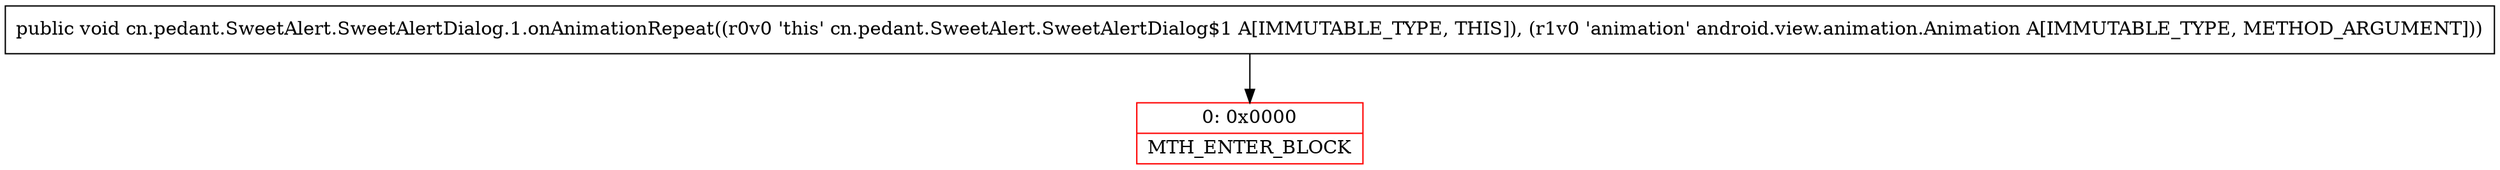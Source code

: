 digraph "CFG forcn.pedant.SweetAlert.SweetAlertDialog.1.onAnimationRepeat(Landroid\/view\/animation\/Animation;)V" {
subgraph cluster_Region_1477471376 {
label = "R(0)";
node [shape=record,color=blue];
}
Node_0 [shape=record,color=red,label="{0\:\ 0x0000|MTH_ENTER_BLOCK\l}"];
MethodNode[shape=record,label="{public void cn.pedant.SweetAlert.SweetAlertDialog.1.onAnimationRepeat((r0v0 'this' cn.pedant.SweetAlert.SweetAlertDialog$1 A[IMMUTABLE_TYPE, THIS]), (r1v0 'animation' android.view.animation.Animation A[IMMUTABLE_TYPE, METHOD_ARGUMENT])) }"];
MethodNode -> Node_0;
}

